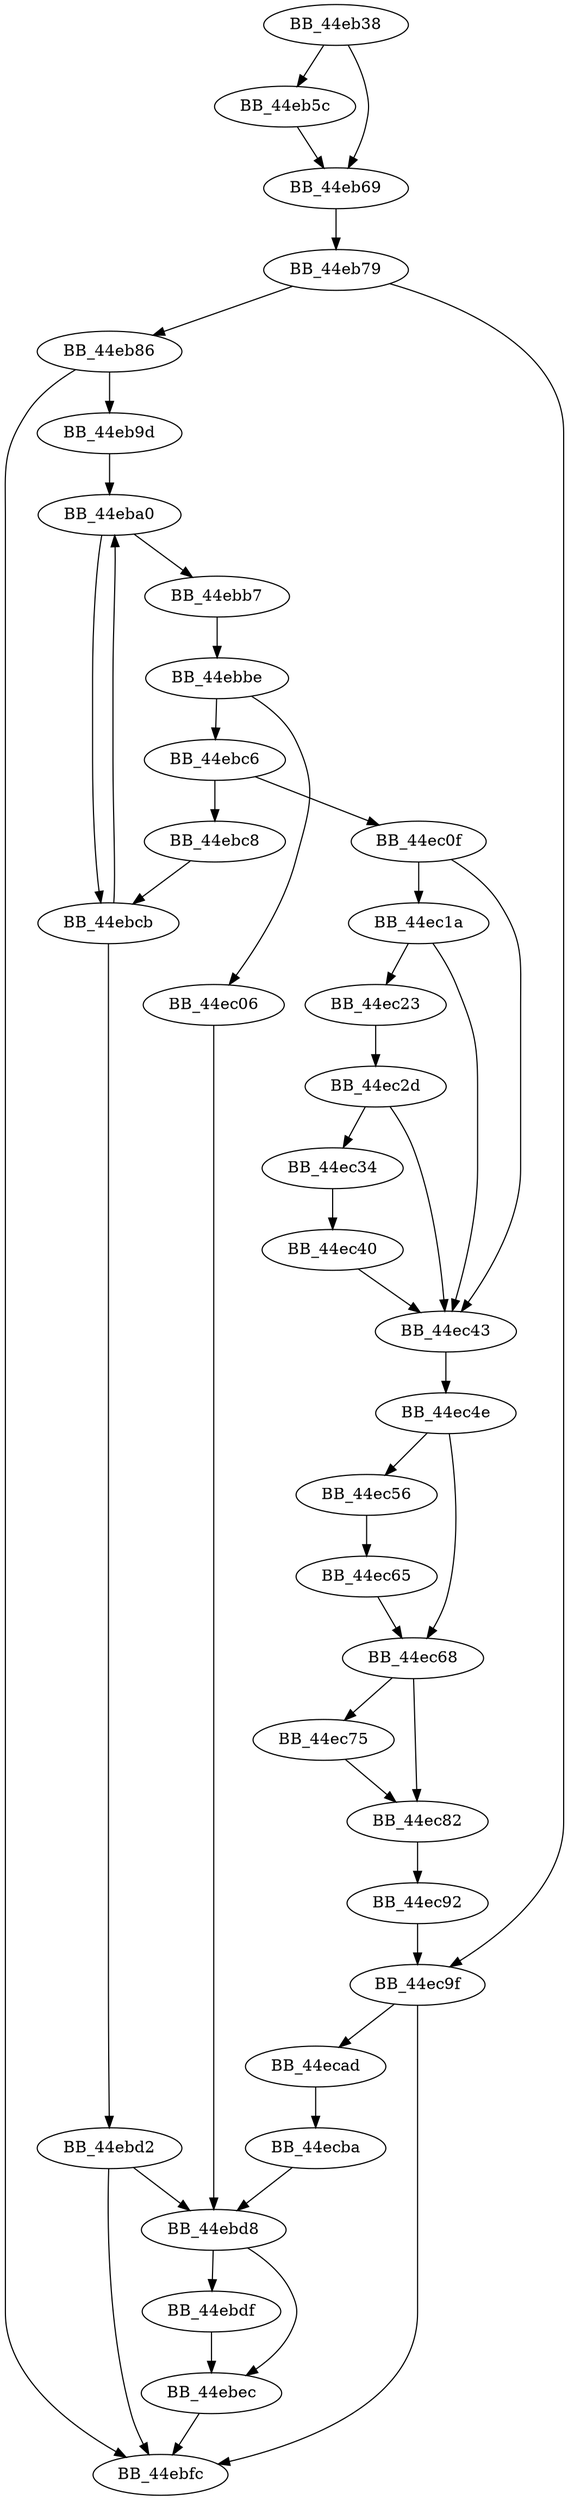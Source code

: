 DiGraph sub_44EB38{
BB_44eb38->BB_44eb5c
BB_44eb38->BB_44eb69
BB_44eb5c->BB_44eb69
BB_44eb69->BB_44eb79
BB_44eb79->BB_44eb86
BB_44eb79->BB_44ec9f
BB_44eb86->BB_44eb9d
BB_44eb86->BB_44ebfc
BB_44eb9d->BB_44eba0
BB_44eba0->BB_44ebb7
BB_44eba0->BB_44ebcb
BB_44ebb7->BB_44ebbe
BB_44ebbe->BB_44ebc6
BB_44ebbe->BB_44ec06
BB_44ebc6->BB_44ebc8
BB_44ebc6->BB_44ec0f
BB_44ebc8->BB_44ebcb
BB_44ebcb->BB_44eba0
BB_44ebcb->BB_44ebd2
BB_44ebd2->BB_44ebd8
BB_44ebd2->BB_44ebfc
BB_44ebd8->BB_44ebdf
BB_44ebd8->BB_44ebec
BB_44ebdf->BB_44ebec
BB_44ebec->BB_44ebfc
BB_44ec06->BB_44ebd8
BB_44ec0f->BB_44ec1a
BB_44ec0f->BB_44ec43
BB_44ec1a->BB_44ec23
BB_44ec1a->BB_44ec43
BB_44ec23->BB_44ec2d
BB_44ec2d->BB_44ec34
BB_44ec2d->BB_44ec43
BB_44ec34->BB_44ec40
BB_44ec40->BB_44ec43
BB_44ec43->BB_44ec4e
BB_44ec4e->BB_44ec56
BB_44ec4e->BB_44ec68
BB_44ec56->BB_44ec65
BB_44ec65->BB_44ec68
BB_44ec68->BB_44ec75
BB_44ec68->BB_44ec82
BB_44ec75->BB_44ec82
BB_44ec82->BB_44ec92
BB_44ec92->BB_44ec9f
BB_44ec9f->BB_44ebfc
BB_44ec9f->BB_44ecad
BB_44ecad->BB_44ecba
BB_44ecba->BB_44ebd8
}
